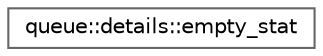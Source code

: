 digraph "类继承关系图"
{
 // LATEX_PDF_SIZE
  bgcolor="transparent";
  edge [fontname=Helvetica,fontsize=10,labelfontname=Helvetica,labelfontsize=10];
  node [fontname=Helvetica,fontsize=10,shape=box,height=0.2,width=0.4];
  rankdir="LR";
  Node0 [id="Node000000",label="queue::details::empty_stat",height=0.2,width=0.4,color="grey40", fillcolor="white", style="filled",URL="$structqueue_1_1details_1_1empty__stat.html",tooltip=" "];
}
